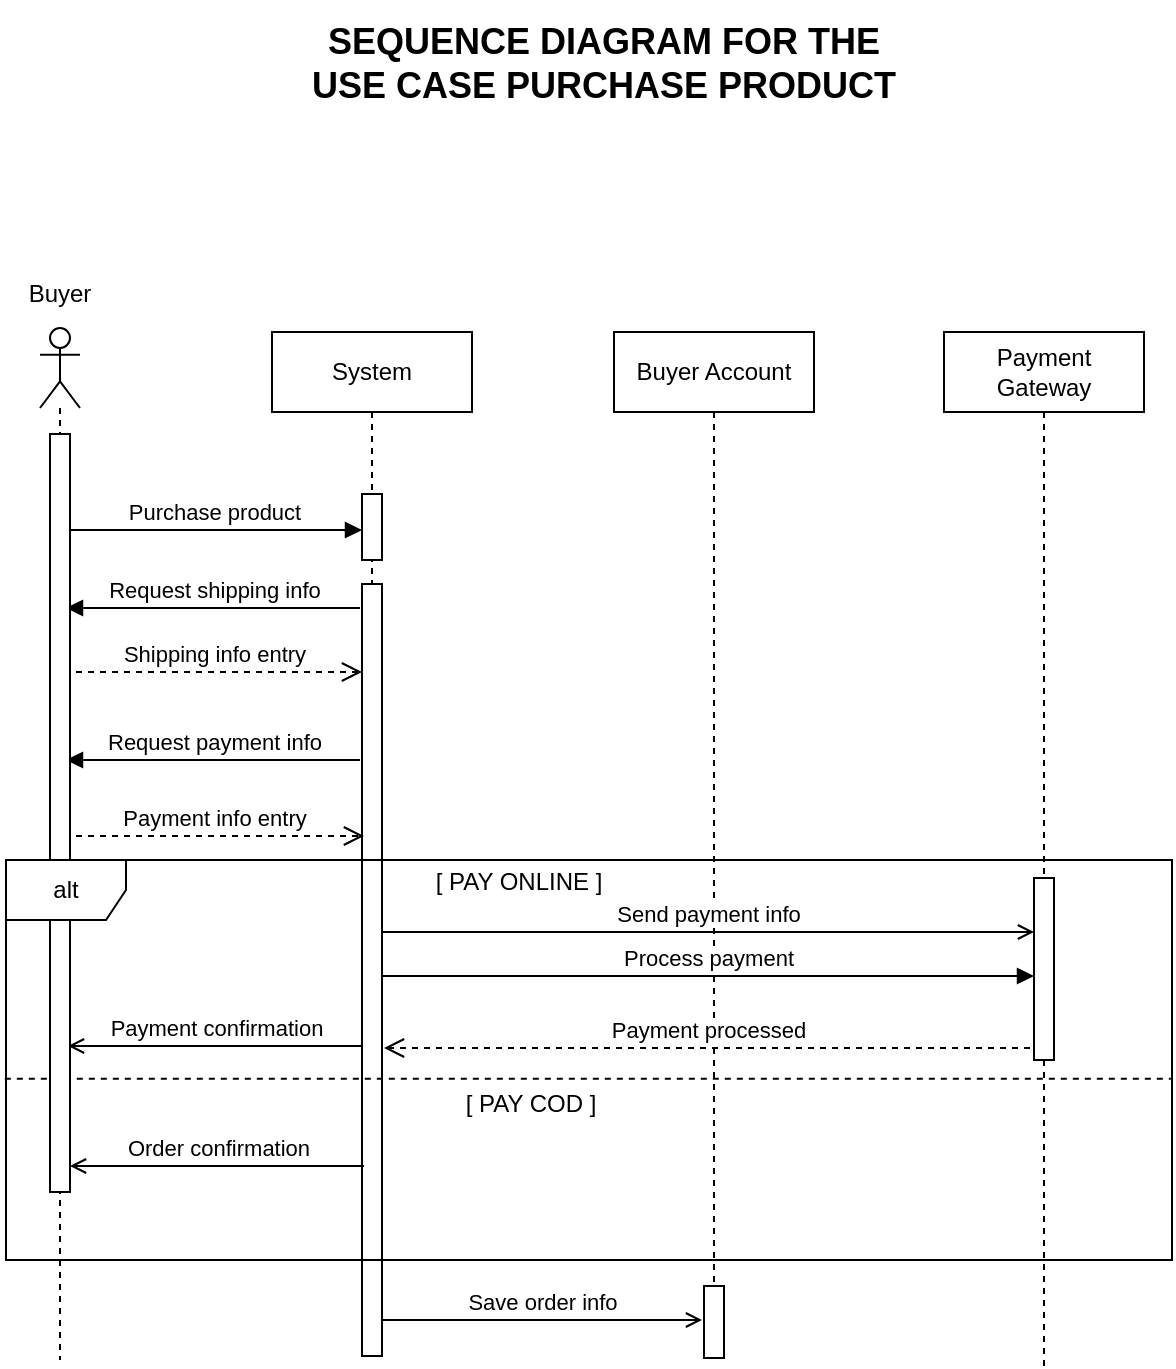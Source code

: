 <mxfile version="24.0.2" type="github">
  <diagram name="Page-1" id="2YBvvXClWsGukQMizWep">
    <mxGraphModel dx="874" dy="1313" grid="0" gridSize="10" guides="1" tooltips="1" connect="1" arrows="1" fold="1" page="1" pageScale="1" pageWidth="1100" pageHeight="850" math="0" shadow="0">
      <root>
        <mxCell id="0" />
        <mxCell id="1" parent="0" />
        <mxCell id="aM9ryv3xv72pqoxQDRHE-1" value="System" style="shape=umlLifeline;perimeter=lifelinePerimeter;whiteSpace=wrap;html=1;container=0;dropTarget=0;collapsible=0;recursiveResize=0;outlineConnect=0;portConstraint=eastwest;newEdgeStyle={&quot;edgeStyle&quot;:&quot;elbowEdgeStyle&quot;,&quot;elbow&quot;:&quot;vertical&quot;,&quot;curved&quot;:0,&quot;rounded&quot;:0};" parent="1" vertex="1">
          <mxGeometry x="348" y="-644" width="100" height="512" as="geometry" />
        </mxCell>
        <mxCell id="aM9ryv3xv72pqoxQDRHE-2" value="" style="html=1;points=[];perimeter=orthogonalPerimeter;outlineConnect=0;targetShapes=umlLifeline;portConstraint=eastwest;newEdgeStyle={&quot;edgeStyle&quot;:&quot;elbowEdgeStyle&quot;,&quot;elbow&quot;:&quot;vertical&quot;,&quot;curved&quot;:0,&quot;rounded&quot;:0};" parent="aM9ryv3xv72pqoxQDRHE-1" vertex="1">
          <mxGeometry x="45" y="126" width="10" height="386" as="geometry" />
        </mxCell>
        <mxCell id="ZF_WPmHn7iZpwXLvuH06-1" value="" style="html=1;points=[];perimeter=orthogonalPerimeter;outlineConnect=0;targetShapes=umlLifeline;portConstraint=eastwest;newEdgeStyle={&quot;edgeStyle&quot;:&quot;elbowEdgeStyle&quot;,&quot;elbow&quot;:&quot;vertical&quot;,&quot;curved&quot;:0,&quot;rounded&quot;:0};" parent="aM9ryv3xv72pqoxQDRHE-1" vertex="1">
          <mxGeometry x="45" y="81" width="10" height="33" as="geometry" />
        </mxCell>
        <mxCell id="aM9ryv3xv72pqoxQDRHE-5" value="Buyer Account" style="shape=umlLifeline;perimeter=lifelinePerimeter;whiteSpace=wrap;html=1;container=0;dropTarget=0;collapsible=0;recursiveResize=0;outlineConnect=0;portConstraint=eastwest;newEdgeStyle={&quot;edgeStyle&quot;:&quot;elbowEdgeStyle&quot;,&quot;elbow&quot;:&quot;vertical&quot;,&quot;curved&quot;:0,&quot;rounded&quot;:0};" parent="1" vertex="1">
          <mxGeometry x="519" y="-644" width="100" height="507" as="geometry" />
        </mxCell>
        <mxCell id="aM9ryv3xv72pqoxQDRHE-6" value="" style="html=1;points=[];perimeter=orthogonalPerimeter;outlineConnect=0;targetShapes=umlLifeline;portConstraint=eastwest;newEdgeStyle={&quot;edgeStyle&quot;:&quot;elbowEdgeStyle&quot;,&quot;elbow&quot;:&quot;vertical&quot;,&quot;curved&quot;:0,&quot;rounded&quot;:0};" parent="aM9ryv3xv72pqoxQDRHE-5" vertex="1">
          <mxGeometry x="45" y="477" width="10" height="36" as="geometry" />
        </mxCell>
        <mxCell id="cXpNgX4IUtrz1no8qVba-5" value="Payment&lt;br&gt;Gateway" style="shape=umlLifeline;perimeter=lifelinePerimeter;whiteSpace=wrap;html=1;container=0;dropTarget=0;collapsible=0;recursiveResize=0;outlineConnect=0;portConstraint=eastwest;newEdgeStyle={&quot;edgeStyle&quot;:&quot;elbowEdgeStyle&quot;,&quot;elbow&quot;:&quot;vertical&quot;,&quot;curved&quot;:0,&quot;rounded&quot;:0};" parent="1" vertex="1">
          <mxGeometry x="684" y="-644" width="100" height="517" as="geometry" />
        </mxCell>
        <mxCell id="cXpNgX4IUtrz1no8qVba-21" value="" style="html=1;points=[];perimeter=orthogonalPerimeter;outlineConnect=0;targetShapes=umlLifeline;portConstraint=eastwest;newEdgeStyle={&quot;edgeStyle&quot;:&quot;elbowEdgeStyle&quot;,&quot;elbow&quot;:&quot;vertical&quot;,&quot;curved&quot;:0,&quot;rounded&quot;:0};" parent="cXpNgX4IUtrz1no8qVba-5" vertex="1">
          <mxGeometry x="45" y="273" width="10" height="91" as="geometry" />
        </mxCell>
        <mxCell id="cXpNgX4IUtrz1no8qVba-7" value="Purchase product" style="html=1;verticalAlign=bottom;endArrow=block;edgeStyle=elbowEdgeStyle;elbow=vertical;curved=0;rounded=0;" parent="1" edge="1">
          <mxGeometry relative="1" as="geometry">
            <mxPoint x="245" y="-545" as="sourcePoint" />
            <Array as="points" />
            <mxPoint x="393" y="-545" as="targetPoint" />
          </mxGeometry>
        </mxCell>
        <mxCell id="cXpNgX4IUtrz1no8qVba-9" value="Request shipping info" style="html=1;verticalAlign=bottom;endArrow=block;edgeStyle=elbowEdgeStyle;elbow=vertical;curved=0;rounded=0;" parent="1" edge="1">
          <mxGeometry width="80" relative="1" as="geometry">
            <mxPoint x="392" y="-506" as="sourcePoint" />
            <mxPoint x="245" y="-506" as="targetPoint" />
          </mxGeometry>
        </mxCell>
        <mxCell id="cXpNgX4IUtrz1no8qVba-10" value="Shipping info entry" style="html=1;verticalAlign=bottom;endArrow=open;dashed=1;endSize=8;edgeStyle=elbowEdgeStyle;elbow=vertical;curved=0;rounded=0;" parent="1" target="aM9ryv3xv72pqoxQDRHE-2" edge="1">
          <mxGeometry relative="1" as="geometry">
            <mxPoint x="244" y="-474" as="sourcePoint" />
            <mxPoint x="385" y="-476" as="targetPoint" />
          </mxGeometry>
        </mxCell>
        <mxCell id="cXpNgX4IUtrz1no8qVba-14" value="Request payment info" style="html=1;verticalAlign=bottom;endArrow=block;edgeStyle=elbowEdgeStyle;elbow=vertical;curved=0;rounded=0;" parent="1" edge="1">
          <mxGeometry width="80" relative="1" as="geometry">
            <mxPoint x="392" y="-430" as="sourcePoint" />
            <mxPoint x="245" y="-430" as="targetPoint" />
          </mxGeometry>
        </mxCell>
        <mxCell id="cXpNgX4IUtrz1no8qVba-15" value="Payment info entry" style="html=1;verticalAlign=bottom;endArrow=open;dashed=1;endSize=8;edgeStyle=elbowEdgeStyle;elbow=vertical;curved=0;rounded=0;" parent="1" edge="1">
          <mxGeometry relative="1" as="geometry">
            <mxPoint x="244" y="-392" as="sourcePoint" />
            <mxPoint x="394" y="-392" as="targetPoint" />
          </mxGeometry>
        </mxCell>
        <mxCell id="cXpNgX4IUtrz1no8qVba-19" value="" style="endArrow=none;dashed=1;html=1;rounded=0;exitX=-0.001;exitY=0.547;exitDx=0;exitDy=0;exitPerimeter=0;entryX=0.999;entryY=0.547;entryDx=0;entryDy=0;entryPerimeter=0;" parent="1" edge="1">
          <mxGeometry width="50" height="50" relative="1" as="geometry">
            <mxPoint x="214.417" y="-270.6" as="sourcePoint" />
            <mxPoint x="797.417" y="-270.6" as="targetPoint" />
            <Array as="points" />
          </mxGeometry>
        </mxCell>
        <mxCell id="cXpNgX4IUtrz1no8qVba-20" value="[ PAY ONLINE ]" style="text;html=1;strokeColor=none;fillColor=none;align=center;verticalAlign=middle;whiteSpace=wrap;rounded=0;" parent="1" vertex="1">
          <mxGeometry x="424" y="-384" width="95" height="30" as="geometry" />
        </mxCell>
        <mxCell id="cXpNgX4IUtrz1no8qVba-22" value="Send payment info" style="html=1;verticalAlign=bottom;endArrow=open;edgeStyle=elbowEdgeStyle;elbow=vertical;curved=0;rounded=0;endFill=0;" parent="1" edge="1">
          <mxGeometry relative="1" as="geometry">
            <mxPoint x="403" y="-344" as="sourcePoint" />
            <mxPoint x="729" y="-344" as="targetPoint" />
          </mxGeometry>
        </mxCell>
        <mxCell id="cXpNgX4IUtrz1no8qVba-25" value="Process payment" style="html=1;verticalAlign=bottom;endArrow=block;edgeStyle=elbowEdgeStyle;elbow=vertical;curved=0;rounded=0;" parent="1" edge="1">
          <mxGeometry relative="1" as="geometry">
            <mxPoint x="403" y="-322" as="sourcePoint" />
            <mxPoint x="729" y="-322" as="targetPoint" />
          </mxGeometry>
        </mxCell>
        <mxCell id="cXpNgX4IUtrz1no8qVba-23" value="Payment processed" style="html=1;verticalAlign=bottom;endArrow=open;dashed=1;endSize=8;edgeStyle=elbowEdgeStyle;elbow=vertical;curved=0;rounded=0;" parent="1" edge="1">
          <mxGeometry relative="1" as="geometry">
            <mxPoint x="404" y="-286" as="targetPoint" />
            <mxPoint x="727" y="-286" as="sourcePoint" />
          </mxGeometry>
        </mxCell>
        <mxCell id="cXpNgX4IUtrz1no8qVba-26" value="Payment confirmation" style="html=1;verticalAlign=bottom;endArrow=open;edgeStyle=elbowEdgeStyle;elbow=vertical;curved=0;rounded=0;endFill=0;" parent="1" edge="1">
          <mxGeometry width="80" relative="1" as="geometry">
            <mxPoint x="393" y="-287" as="sourcePoint" />
            <mxPoint x="246" y="-287" as="targetPoint" />
          </mxGeometry>
        </mxCell>
        <mxCell id="cXpNgX4IUtrz1no8qVba-27" value="[ PAY COD ]" style="text;html=1;strokeColor=none;fillColor=none;align=center;verticalAlign=middle;whiteSpace=wrap;rounded=0;" parent="1" vertex="1">
          <mxGeometry x="439" y="-273" width="76.5" height="30" as="geometry" />
        </mxCell>
        <mxCell id="cXpNgX4IUtrz1no8qVba-28" value="Order confirmation" style="html=1;verticalAlign=bottom;endArrow=open;edgeStyle=elbowEdgeStyle;elbow=vertical;curved=0;rounded=0;endFill=0;" parent="1" edge="1">
          <mxGeometry width="80" relative="1" as="geometry">
            <mxPoint x="394" y="-227" as="sourcePoint" />
            <mxPoint x="247" y="-227" as="targetPoint" />
          </mxGeometry>
        </mxCell>
        <mxCell id="cXpNgX4IUtrz1no8qVba-29" value="Save order info" style="html=1;verticalAlign=bottom;endArrow=open;edgeStyle=elbowEdgeStyle;elbow=vertical;curved=0;rounded=0;endFill=0;" parent="1" edge="1">
          <mxGeometry relative="1" as="geometry">
            <mxPoint x="403" y="-150" as="sourcePoint" />
            <Array as="points">
              <mxPoint x="511" y="-150" />
              <mxPoint x="379" y="-204" />
            </Array>
            <mxPoint x="563" y="-150" as="targetPoint" />
          </mxGeometry>
        </mxCell>
        <mxCell id="cXpNgX4IUtrz1no8qVba-30" value="Buyer" style="text;html=1;strokeColor=none;fillColor=none;align=center;verticalAlign=middle;whiteSpace=wrap;rounded=0;" parent="1" vertex="1">
          <mxGeometry x="212" y="-678" width="60" height="30" as="geometry" />
        </mxCell>
        <mxCell id="cXpNgX4IUtrz1no8qVba-31" value="&lt;font style=&quot;font-size: 18px;&quot;&gt;&lt;b&gt;SEQUENCE DIAGRAM FOR THE USE CASE PURCHASE PRODUCT&lt;/b&gt;&lt;/font&gt;" style="text;html=1;strokeColor=none;fillColor=none;align=center;verticalAlign=middle;whiteSpace=wrap;rounded=0;" parent="1" vertex="1">
          <mxGeometry x="359" y="-810" width="310" height="64" as="geometry" />
        </mxCell>
        <mxCell id="cXpNgX4IUtrz1no8qVba-32" value="" style="shape=umlLifeline;perimeter=lifelinePerimeter;whiteSpace=wrap;html=1;container=1;dropTarget=0;collapsible=0;recursiveResize=0;outlineConnect=0;portConstraint=eastwest;newEdgeStyle={&quot;edgeStyle&quot;:&quot;elbowEdgeStyle&quot;,&quot;elbow&quot;:&quot;vertical&quot;,&quot;curved&quot;:0,&quot;rounded&quot;:0};participant=umlActor;" parent="1" vertex="1">
          <mxGeometry x="232" y="-646" width="20" height="516" as="geometry" />
        </mxCell>
        <mxCell id="cXpNgX4IUtrz1no8qVba-33" value="" style="html=1;points=[];perimeter=orthogonalPerimeter;outlineConnect=0;targetShapes=umlLifeline;portConstraint=eastwest;newEdgeStyle={&quot;edgeStyle&quot;:&quot;elbowEdgeStyle&quot;,&quot;elbow&quot;:&quot;vertical&quot;,&quot;curved&quot;:0,&quot;rounded&quot;:0};" parent="cXpNgX4IUtrz1no8qVba-32" vertex="1">
          <mxGeometry x="5" y="53" width="10" height="379" as="geometry" />
        </mxCell>
        <mxCell id="cXpNgX4IUtrz1no8qVba-39" value="alt" style="shape=umlFrame;whiteSpace=wrap;html=1;pointerEvents=0;" parent="1" vertex="1">
          <mxGeometry x="215" y="-380" width="583" height="200" as="geometry" />
        </mxCell>
      </root>
    </mxGraphModel>
  </diagram>
</mxfile>
